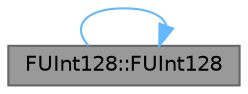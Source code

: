 digraph "FUInt128::FUInt128"
{
 // INTERACTIVE_SVG=YES
 // LATEX_PDF_SIZE
  bgcolor="transparent";
  edge [fontname=Helvetica,fontsize=10,labelfontname=Helvetica,labelfontsize=10];
  node [fontname=Helvetica,fontsize=10,shape=box,height=0.2,width=0.4];
  rankdir="LR";
  Node1 [id="Node000001",label="FUInt128::FUInt128",height=0.2,width=0.4,color="gray40", fillcolor="grey60", style="filled", fontcolor="black",tooltip="Default constructors."];
  Node1 -> Node1 [id="edge1_Node000001_Node000001",color="steelblue1",style="solid",tooltip=" "];
}
